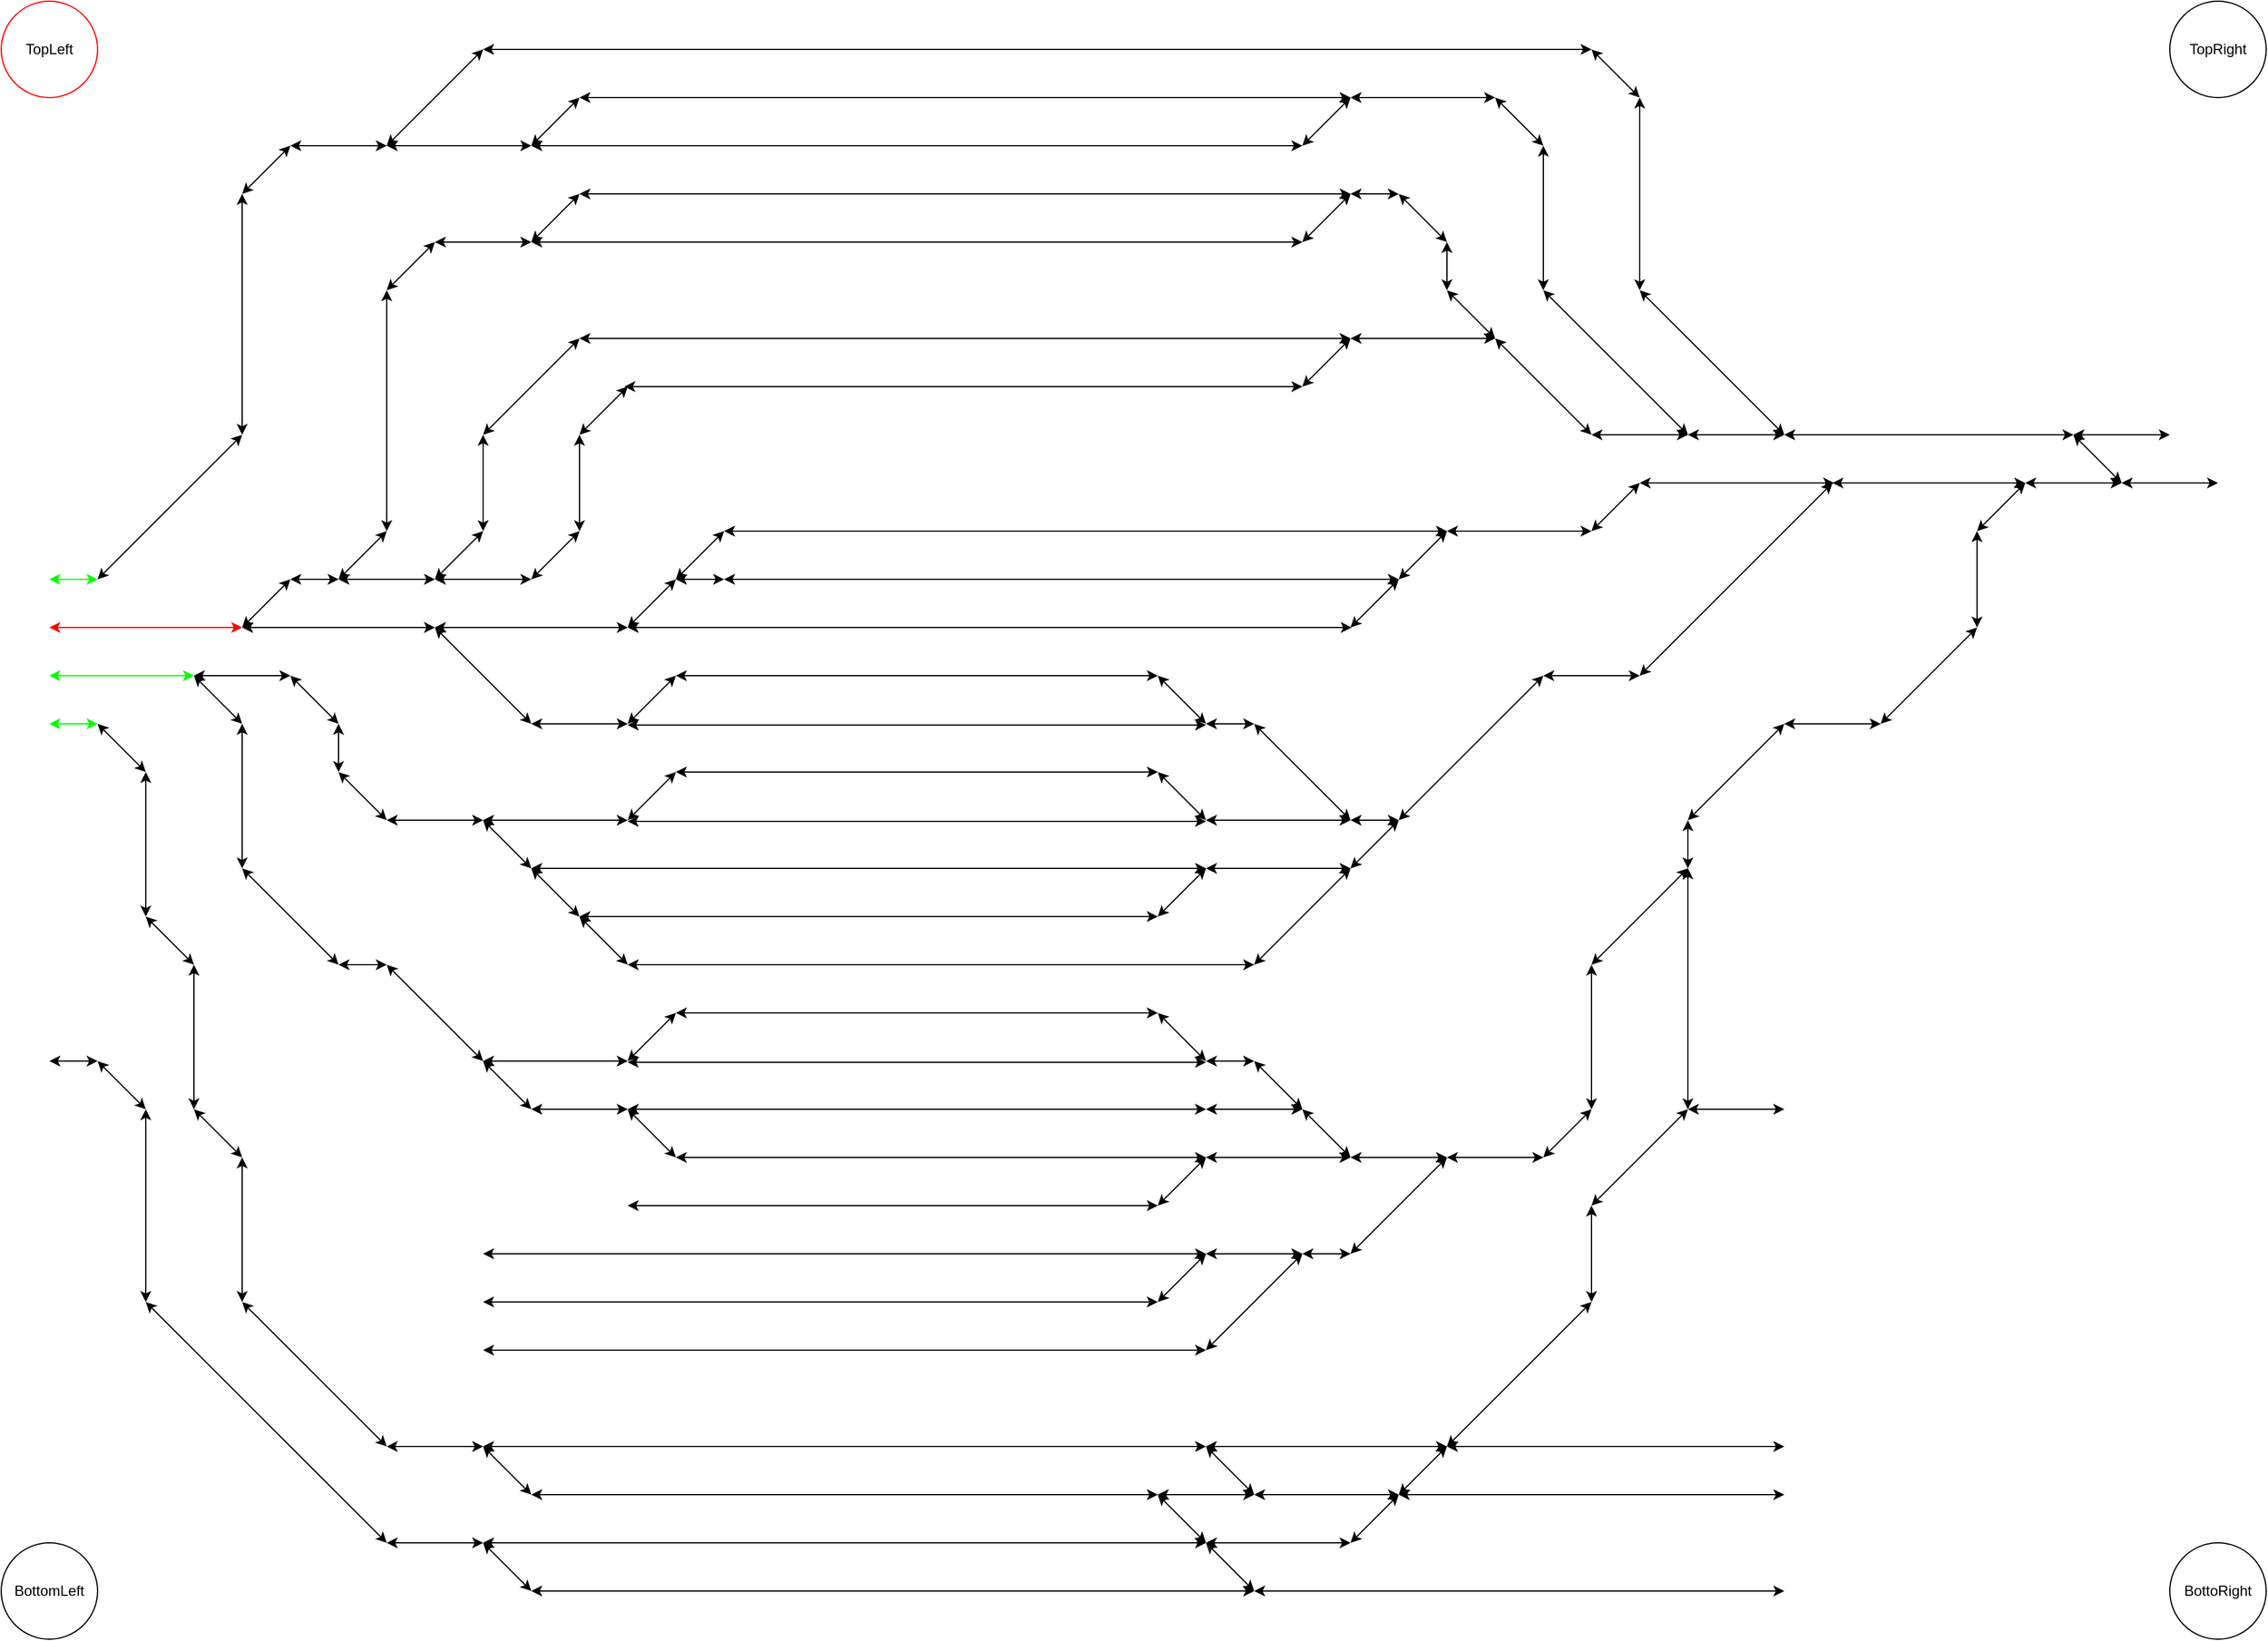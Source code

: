 <mxfile version="24.7.17">
  <diagram name="Page-1" id="6VS4tHse4aSJ-w0RXjDX">
    <mxGraphModel dx="3283" dy="2168" grid="1" gridSize="10" guides="1" tooltips="1" connect="1" arrows="1" fold="1" page="1" pageScale="1" pageWidth="3300" pageHeight="4681" math="0" shadow="0">
      <root>
        <mxCell id="0" />
        <mxCell id="1" parent="0" />
        <mxCell id="3MWkX6Xy3s1bccYpcgpY-1" value="" style="endArrow=classic;startArrow=classic;html=1;rounded=0;strokeColor=#ff0000;" parent="1" edge="1">
          <mxGeometry width="50" height="50" relative="1" as="geometry">
            <mxPoint x="77" y="560" as="sourcePoint" />
            <mxPoint x="237" y="560" as="targetPoint" />
          </mxGeometry>
        </mxCell>
        <mxCell id="3MWkX6Xy3s1bccYpcgpY-3" value="" style="endArrow=classic;startArrow=classic;html=1;rounded=0;" parent="1" edge="1">
          <mxGeometry width="50" height="50" relative="1" as="geometry">
            <mxPoint x="237" y="560" as="sourcePoint" />
            <mxPoint x="397" y="560" as="targetPoint" />
          </mxGeometry>
        </mxCell>
        <mxCell id="3MWkX6Xy3s1bccYpcgpY-4" value="" style="endArrow=classic;startArrow=classic;html=1;rounded=0;" parent="1" edge="1">
          <mxGeometry width="50" height="50" relative="1" as="geometry">
            <mxPoint x="397" y="560" as="sourcePoint" />
            <mxPoint x="557" y="560" as="targetPoint" />
          </mxGeometry>
        </mxCell>
        <mxCell id="3MWkX6Xy3s1bccYpcgpY-5" value="" style="endArrow=classic;startArrow=classic;html=1;rounded=0;" parent="1" edge="1">
          <mxGeometry width="50" height="50" relative="1" as="geometry">
            <mxPoint x="557" y="560" as="sourcePoint" />
            <mxPoint x="1157.919" y="560" as="targetPoint" />
          </mxGeometry>
        </mxCell>
        <mxCell id="3MWkX6Xy3s1bccYpcgpY-6" value="" style="endArrow=classic;startArrow=classic;html=1;rounded=0;" parent="1" edge="1">
          <mxGeometry width="50" height="50" relative="1" as="geometry">
            <mxPoint x="557" y="560" as="sourcePoint" />
            <mxPoint x="597" y="520" as="targetPoint" />
          </mxGeometry>
        </mxCell>
        <mxCell id="3MWkX6Xy3s1bccYpcgpY-7" value="" style="endArrow=classic;startArrow=classic;html=1;rounded=0;" parent="1" edge="1">
          <mxGeometry width="50" height="50" relative="1" as="geometry">
            <mxPoint x="597" y="520" as="sourcePoint" />
            <mxPoint x="637" y="520" as="targetPoint" />
          </mxGeometry>
        </mxCell>
        <mxCell id="3MWkX6Xy3s1bccYpcgpY-8" value="" style="endArrow=classic;startArrow=classic;html=1;rounded=0;" parent="1" edge="1">
          <mxGeometry width="50" height="50" relative="1" as="geometry">
            <mxPoint x="637" y="520" as="sourcePoint" />
            <mxPoint x="1197" y="520" as="targetPoint" />
          </mxGeometry>
        </mxCell>
        <mxCell id="3MWkX6Xy3s1bccYpcgpY-9" value="" style="endArrow=classic;startArrow=classic;html=1;rounded=0;" parent="1" edge="1">
          <mxGeometry width="50" height="50" relative="1" as="geometry">
            <mxPoint x="1197" y="520" as="sourcePoint" />
            <mxPoint x="1237" y="480" as="targetPoint" />
          </mxGeometry>
        </mxCell>
        <mxCell id="3MWkX6Xy3s1bccYpcgpY-10" value="" style="endArrow=classic;startArrow=classic;html=1;rounded=0;" parent="1" edge="1">
          <mxGeometry width="50" height="50" relative="1" as="geometry">
            <mxPoint x="1157" y="560" as="sourcePoint" />
            <mxPoint x="1197" y="520" as="targetPoint" />
          </mxGeometry>
        </mxCell>
        <mxCell id="3MWkX6Xy3s1bccYpcgpY-11" value="" style="endArrow=classic;startArrow=classic;html=1;rounded=0;" parent="1" edge="1">
          <mxGeometry width="50" height="50" relative="1" as="geometry">
            <mxPoint x="597" y="520" as="sourcePoint" />
            <mxPoint x="637" y="480" as="targetPoint" />
          </mxGeometry>
        </mxCell>
        <mxCell id="3MWkX6Xy3s1bccYpcgpY-12" value="" style="endArrow=classic;startArrow=classic;html=1;rounded=0;" parent="1" edge="1">
          <mxGeometry width="50" height="50" relative="1" as="geometry">
            <mxPoint x="637" y="480" as="sourcePoint" />
            <mxPoint x="1237" y="480" as="targetPoint" />
          </mxGeometry>
        </mxCell>
        <mxCell id="3MWkX6Xy3s1bccYpcgpY-13" value="" style="endArrow=classic;startArrow=classic;html=1;rounded=0;" parent="1" edge="1">
          <mxGeometry width="50" height="50" relative="1" as="geometry">
            <mxPoint x="1237" y="480" as="sourcePoint" />
            <mxPoint x="1357" y="480" as="targetPoint" />
          </mxGeometry>
        </mxCell>
        <mxCell id="3MWkX6Xy3s1bccYpcgpY-14" value="" style="endArrow=classic;startArrow=classic;html=1;rounded=0;" parent="1" edge="1">
          <mxGeometry width="50" height="50" relative="1" as="geometry">
            <mxPoint x="1357" y="480" as="sourcePoint" />
            <mxPoint x="1397" y="440" as="targetPoint" />
          </mxGeometry>
        </mxCell>
        <mxCell id="3MWkX6Xy3s1bccYpcgpY-15" value="" style="endArrow=classic;startArrow=classic;html=1;rounded=0;" parent="1" edge="1">
          <mxGeometry width="50" height="50" relative="1" as="geometry">
            <mxPoint x="1397" y="440" as="sourcePoint" />
            <mxPoint x="1558.379" y="440" as="targetPoint" />
          </mxGeometry>
        </mxCell>
        <mxCell id="3MWkX6Xy3s1bccYpcgpY-16" value="" style="endArrow=classic;startArrow=classic;html=1;rounded=0;" parent="1" edge="1">
          <mxGeometry width="50" height="50" relative="1" as="geometry">
            <mxPoint x="1557" y="440" as="sourcePoint" />
            <mxPoint x="1717" y="440" as="targetPoint" />
          </mxGeometry>
        </mxCell>
        <mxCell id="3MWkX6Xy3s1bccYpcgpY-17" value="" style="endArrow=classic;startArrow=classic;html=1;rounded=0;" parent="1" edge="1">
          <mxGeometry width="50" height="50" relative="1" as="geometry">
            <mxPoint x="1717" y="440" as="sourcePoint" />
            <mxPoint x="1797" y="440" as="targetPoint" />
          </mxGeometry>
        </mxCell>
        <mxCell id="3MWkX6Xy3s1bccYpcgpY-18" value="" style="endArrow=classic;startArrow=classic;html=1;rounded=0;" parent="1" edge="1">
          <mxGeometry width="50" height="50" relative="1" as="geometry">
            <mxPoint x="1757" y="400" as="sourcePoint" />
            <mxPoint x="1797" y="440" as="targetPoint" />
          </mxGeometry>
        </mxCell>
        <mxCell id="3MWkX6Xy3s1bccYpcgpY-19" value="" style="endArrow=classic;startArrow=classic;html=1;rounded=0;" parent="1" edge="1">
          <mxGeometry width="50" height="50" relative="1" as="geometry">
            <mxPoint x="1517" y="400" as="sourcePoint" />
            <mxPoint x="1757" y="400" as="targetPoint" />
          </mxGeometry>
        </mxCell>
        <mxCell id="3MWkX6Xy3s1bccYpcgpY-20" value="" style="endArrow=classic;startArrow=classic;html=1;rounded=0;" parent="1" edge="1">
          <mxGeometry width="50" height="50" relative="1" as="geometry">
            <mxPoint x="1437" y="400" as="sourcePoint" />
            <mxPoint x="1517" y="400" as="targetPoint" />
          </mxGeometry>
        </mxCell>
        <mxCell id="3MWkX6Xy3s1bccYpcgpY-21" value="" style="endArrow=classic;startArrow=classic;html=1;rounded=0;" parent="1" edge="1">
          <mxGeometry width="50" height="50" relative="1" as="geometry">
            <mxPoint x="1357" y="400" as="sourcePoint" />
            <mxPoint x="1437" y="400" as="targetPoint" />
          </mxGeometry>
        </mxCell>
        <mxCell id="3MWkX6Xy3s1bccYpcgpY-22" value="" style="endArrow=classic;startArrow=classic;html=1;rounded=0;" parent="1" edge="1">
          <mxGeometry width="50" height="50" relative="1" as="geometry">
            <mxPoint x="1277" y="320" as="sourcePoint" />
            <mxPoint x="1357" y="400" as="targetPoint" />
          </mxGeometry>
        </mxCell>
        <mxCell id="3MWkX6Xy3s1bccYpcgpY-23" value="" style="endArrow=classic;startArrow=classic;html=1;rounded=0;" parent="1" edge="1">
          <mxGeometry width="50" height="50" relative="1" as="geometry">
            <mxPoint x="1157" y="320" as="sourcePoint" />
            <mxPoint x="1277" y="320" as="targetPoint" />
          </mxGeometry>
        </mxCell>
        <mxCell id="3MWkX6Xy3s1bccYpcgpY-24" value="" style="endArrow=classic;startArrow=classic;html=1;rounded=0;" parent="1" edge="1">
          <mxGeometry width="50" height="50" relative="1" as="geometry">
            <mxPoint x="1117" y="360" as="sourcePoint" />
            <mxPoint x="1157" y="320" as="targetPoint" />
          </mxGeometry>
        </mxCell>
        <mxCell id="3MWkX6Xy3s1bccYpcgpY-25" value="" style="endArrow=classic;startArrow=classic;html=1;rounded=0;" parent="1" edge="1">
          <mxGeometry width="50" height="50" relative="1" as="geometry">
            <mxPoint x="554.241" y="360" as="sourcePoint" />
            <mxPoint x="1117" y="360" as="targetPoint" />
          </mxGeometry>
        </mxCell>
        <mxCell id="3MWkX6Xy3s1bccYpcgpY-26" value="" style="endArrow=classic;startArrow=classic;html=1;rounded=0;" parent="1" edge="1">
          <mxGeometry width="50" height="50" relative="1" as="geometry">
            <mxPoint x="397" y="520" as="sourcePoint" />
            <mxPoint x="477" y="520" as="targetPoint" />
          </mxGeometry>
        </mxCell>
        <mxCell id="3MWkX6Xy3s1bccYpcgpY-27" value="" style="endArrow=classic;startArrow=classic;html=1;rounded=0;" parent="1" edge="1">
          <mxGeometry width="50" height="50" relative="1" as="geometry">
            <mxPoint x="517" y="400" as="sourcePoint" />
            <mxPoint x="557" y="360" as="targetPoint" />
          </mxGeometry>
        </mxCell>
        <mxCell id="3MWkX6Xy3s1bccYpcgpY-28" value="" style="endArrow=classic;startArrow=classic;html=1;rounded=0;" parent="1" edge="1">
          <mxGeometry width="50" height="50" relative="1" as="geometry">
            <mxPoint x="517" y="320" as="sourcePoint" />
            <mxPoint x="1157" y="320" as="targetPoint" />
          </mxGeometry>
        </mxCell>
        <mxCell id="3MWkX6Xy3s1bccYpcgpY-29" value="" style="endArrow=classic;startArrow=classic;html=1;rounded=0;" parent="1" edge="1">
          <mxGeometry width="50" height="50" relative="1" as="geometry">
            <mxPoint x="477" y="520" as="sourcePoint" />
            <mxPoint x="517" y="480" as="targetPoint" />
          </mxGeometry>
        </mxCell>
        <mxCell id="3MWkX6Xy3s1bccYpcgpY-30" value="" style="endArrow=classic;startArrow=classic;html=1;rounded=0;" parent="1" edge="1">
          <mxGeometry width="50" height="50" relative="1" as="geometry">
            <mxPoint x="517" y="480" as="sourcePoint" />
            <mxPoint x="517" y="400" as="targetPoint" />
          </mxGeometry>
        </mxCell>
        <mxCell id="3MWkX6Xy3s1bccYpcgpY-31" value="" style="endArrow=classic;startArrow=classic;html=1;rounded=0;" parent="1" edge="1">
          <mxGeometry width="50" height="50" relative="1" as="geometry">
            <mxPoint x="397" y="520" as="sourcePoint" />
            <mxPoint x="437" y="480" as="targetPoint" />
          </mxGeometry>
        </mxCell>
        <mxCell id="3MWkX6Xy3s1bccYpcgpY-32" value="" style="endArrow=classic;startArrow=classic;html=1;rounded=0;" parent="1" edge="1">
          <mxGeometry width="50" height="50" relative="1" as="geometry">
            <mxPoint x="437" y="480" as="sourcePoint" />
            <mxPoint x="437" y="400" as="targetPoint" />
          </mxGeometry>
        </mxCell>
        <mxCell id="3MWkX6Xy3s1bccYpcgpY-33" value="" style="endArrow=classic;startArrow=classic;html=1;rounded=0;" parent="1" edge="1">
          <mxGeometry width="50" height="50" relative="1" as="geometry">
            <mxPoint x="437" y="400" as="sourcePoint" />
            <mxPoint x="517" y="320" as="targetPoint" />
          </mxGeometry>
        </mxCell>
        <mxCell id="3MWkX6Xy3s1bccYpcgpY-34" value="" style="endArrow=classic;startArrow=classic;html=1;rounded=0;" parent="1" edge="1">
          <mxGeometry width="50" height="50" relative="1" as="geometry">
            <mxPoint x="317" y="520" as="sourcePoint" />
            <mxPoint x="397" y="520" as="targetPoint" />
          </mxGeometry>
        </mxCell>
        <mxCell id="3MWkX6Xy3s1bccYpcgpY-35" value="" style="endArrow=classic;startArrow=classic;html=1;rounded=0;" parent="1" edge="1">
          <mxGeometry width="50" height="50" relative="1" as="geometry">
            <mxPoint x="1237" y="280" as="sourcePoint" />
            <mxPoint x="1277" y="320" as="targetPoint" />
          </mxGeometry>
        </mxCell>
        <mxCell id="3MWkX6Xy3s1bccYpcgpY-36" value="" style="endArrow=classic;startArrow=classic;html=1;rounded=0;" parent="1" edge="1">
          <mxGeometry width="50" height="50" relative="1" as="geometry">
            <mxPoint x="1237" y="280" as="sourcePoint" />
            <mxPoint x="1237" y="240" as="targetPoint" />
          </mxGeometry>
        </mxCell>
        <mxCell id="3MWkX6Xy3s1bccYpcgpY-37" value="" style="endArrow=classic;startArrow=classic;html=1;rounded=0;" parent="1" edge="1">
          <mxGeometry width="50" height="50" relative="1" as="geometry">
            <mxPoint x="1197" y="200" as="sourcePoint" />
            <mxPoint x="1237" y="240" as="targetPoint" />
          </mxGeometry>
        </mxCell>
        <mxCell id="3MWkX6Xy3s1bccYpcgpY-38" value="" style="endArrow=classic;startArrow=classic;html=1;rounded=0;" parent="1" edge="1">
          <mxGeometry width="50" height="50" relative="1" as="geometry">
            <mxPoint x="1157" y="200" as="sourcePoint" />
            <mxPoint x="1197" y="200" as="targetPoint" />
          </mxGeometry>
        </mxCell>
        <mxCell id="3MWkX6Xy3s1bccYpcgpY-39" value="" style="endArrow=classic;startArrow=classic;html=1;rounded=0;" parent="1" edge="1">
          <mxGeometry width="50" height="50" relative="1" as="geometry">
            <mxPoint x="1117" y="240" as="sourcePoint" />
            <mxPoint x="1157" y="200" as="targetPoint" />
          </mxGeometry>
        </mxCell>
        <mxCell id="3MWkX6Xy3s1bccYpcgpY-40" value="" style="endArrow=classic;startArrow=classic;html=1;rounded=0;" parent="1" edge="1">
          <mxGeometry width="50" height="50" relative="1" as="geometry">
            <mxPoint x="477" y="240" as="sourcePoint" />
            <mxPoint x="1117" y="240" as="targetPoint" />
          </mxGeometry>
        </mxCell>
        <mxCell id="3MWkX6Xy3s1bccYpcgpY-41" value="" style="endArrow=classic;startArrow=classic;html=1;rounded=0;" parent="1" edge="1">
          <mxGeometry width="50" height="50" relative="1" as="geometry">
            <mxPoint x="477" y="240" as="sourcePoint" />
            <mxPoint x="517" y="200" as="targetPoint" />
          </mxGeometry>
        </mxCell>
        <mxCell id="3MWkX6Xy3s1bccYpcgpY-42" value="" style="endArrow=classic;startArrow=classic;html=1;rounded=0;" parent="1" edge="1">
          <mxGeometry width="50" height="50" relative="1" as="geometry">
            <mxPoint x="517" y="200" as="sourcePoint" />
            <mxPoint x="1157" y="200" as="targetPoint" />
          </mxGeometry>
        </mxCell>
        <mxCell id="3MWkX6Xy3s1bccYpcgpY-43" value="" style="endArrow=classic;startArrow=classic;html=1;rounded=0;" parent="1" edge="1">
          <mxGeometry width="50" height="50" relative="1" as="geometry">
            <mxPoint x="397" y="240" as="sourcePoint" />
            <mxPoint x="477" y="240" as="targetPoint" />
          </mxGeometry>
        </mxCell>
        <mxCell id="3MWkX6Xy3s1bccYpcgpY-44" value="" style="endArrow=classic;startArrow=classic;html=1;rounded=0;" parent="1" edge="1">
          <mxGeometry width="50" height="50" relative="1" as="geometry">
            <mxPoint x="357" y="280" as="sourcePoint" />
            <mxPoint x="397" y="240" as="targetPoint" />
          </mxGeometry>
        </mxCell>
        <mxCell id="3MWkX6Xy3s1bccYpcgpY-45" value="" style="endArrow=classic;startArrow=classic;html=1;rounded=0;" parent="1" edge="1">
          <mxGeometry width="50" height="50" relative="1" as="geometry">
            <mxPoint x="357" y="480" as="sourcePoint" />
            <mxPoint x="357" y="280" as="targetPoint" />
          </mxGeometry>
        </mxCell>
        <mxCell id="3MWkX6Xy3s1bccYpcgpY-46" value="" style="endArrow=classic;startArrow=classic;html=1;rounded=0;" parent="1" edge="1">
          <mxGeometry width="50" height="50" relative="1" as="geometry">
            <mxPoint x="317" y="520" as="sourcePoint" />
            <mxPoint x="357" y="480" as="targetPoint" />
          </mxGeometry>
        </mxCell>
        <mxCell id="3MWkX6Xy3s1bccYpcgpY-47" value="" style="endArrow=classic;startArrow=classic;html=1;rounded=0;" parent="1" edge="1">
          <mxGeometry width="50" height="50" relative="1" as="geometry">
            <mxPoint x="277" y="520" as="sourcePoint" />
            <mxPoint x="317" y="520" as="targetPoint" />
          </mxGeometry>
        </mxCell>
        <mxCell id="3MWkX6Xy3s1bccYpcgpY-48" value="" style="endArrow=classic;startArrow=classic;html=1;rounded=0;" parent="1" edge="1">
          <mxGeometry width="50" height="50" relative="1" as="geometry">
            <mxPoint x="237" y="560" as="sourcePoint" />
            <mxPoint x="277" y="520" as="targetPoint" />
          </mxGeometry>
        </mxCell>
        <mxCell id="3MWkX6Xy3s1bccYpcgpY-49" value="" style="endArrow=classic;startArrow=classic;html=1;rounded=0;" parent="1" edge="1">
          <mxGeometry width="50" height="50" relative="1" as="geometry">
            <mxPoint x="1117" y="160" as="sourcePoint" />
            <mxPoint x="1157" y="120" as="targetPoint" />
          </mxGeometry>
        </mxCell>
        <mxCell id="3MWkX6Xy3s1bccYpcgpY-50" value="" style="endArrow=classic;startArrow=classic;html=1;rounded=0;" parent="1" edge="1">
          <mxGeometry width="50" height="50" relative="1" as="geometry">
            <mxPoint x="477" y="160" as="sourcePoint" />
            <mxPoint x="1117" y="160" as="targetPoint" />
          </mxGeometry>
        </mxCell>
        <mxCell id="3MWkX6Xy3s1bccYpcgpY-51" value="" style="endArrow=classic;startArrow=classic;html=1;rounded=0;" parent="1" edge="1">
          <mxGeometry width="50" height="50" relative="1" as="geometry">
            <mxPoint x="477" y="160" as="sourcePoint" />
            <mxPoint x="517" y="120" as="targetPoint" />
          </mxGeometry>
        </mxCell>
        <mxCell id="3MWkX6Xy3s1bccYpcgpY-52" value="" style="endArrow=classic;startArrow=classic;html=1;rounded=0;" parent="1" edge="1">
          <mxGeometry width="50" height="50" relative="1" as="geometry">
            <mxPoint x="517" y="120" as="sourcePoint" />
            <mxPoint x="1157" y="120" as="targetPoint" />
          </mxGeometry>
        </mxCell>
        <mxCell id="3MWkX6Xy3s1bccYpcgpY-53" value="" style="endArrow=classic;startArrow=classic;html=1;rounded=0;" parent="1" edge="1">
          <mxGeometry width="50" height="50" relative="1" as="geometry">
            <mxPoint x="1317" y="280" as="sourcePoint" />
            <mxPoint x="1437" y="400" as="targetPoint" />
          </mxGeometry>
        </mxCell>
        <mxCell id="3MWkX6Xy3s1bccYpcgpY-54" value="" style="endArrow=classic;startArrow=classic;html=1;rounded=0;" parent="1" edge="1">
          <mxGeometry width="50" height="50" relative="1" as="geometry">
            <mxPoint x="1317" y="160" as="sourcePoint" />
            <mxPoint x="1317" y="280" as="targetPoint" />
          </mxGeometry>
        </mxCell>
        <mxCell id="3MWkX6Xy3s1bccYpcgpY-55" value="" style="endArrow=classic;startArrow=classic;html=1;rounded=0;" parent="1" edge="1">
          <mxGeometry width="50" height="50" relative="1" as="geometry">
            <mxPoint x="1277" y="120" as="sourcePoint" />
            <mxPoint x="1317" y="160" as="targetPoint" />
          </mxGeometry>
        </mxCell>
        <mxCell id="3MWkX6Xy3s1bccYpcgpY-56" value="" style="endArrow=classic;startArrow=classic;html=1;rounded=0;" parent="1" edge="1">
          <mxGeometry width="50" height="50" relative="1" as="geometry">
            <mxPoint x="1157" y="120" as="sourcePoint" />
            <mxPoint x="1277" y="120" as="targetPoint" />
          </mxGeometry>
        </mxCell>
        <mxCell id="3MWkX6Xy3s1bccYpcgpY-57" value="" style="endArrow=classic;startArrow=classic;html=1;rounded=0;" parent="1" edge="1">
          <mxGeometry width="50" height="50" relative="1" as="geometry">
            <mxPoint x="357" y="160" as="sourcePoint" />
            <mxPoint x="477" y="160" as="targetPoint" />
          </mxGeometry>
        </mxCell>
        <mxCell id="3MWkX6Xy3s1bccYpcgpY-58" value="" style="endArrow=classic;startArrow=classic;html=1;rounded=0;" parent="1" edge="1">
          <mxGeometry width="50" height="50" relative="1" as="geometry">
            <mxPoint x="357" y="160" as="sourcePoint" />
            <mxPoint x="437" y="80" as="targetPoint" />
          </mxGeometry>
        </mxCell>
        <mxCell id="3MWkX6Xy3s1bccYpcgpY-59" value="" style="endArrow=classic;startArrow=classic;html=1;rounded=0;" parent="1" edge="1">
          <mxGeometry width="50" height="50" relative="1" as="geometry">
            <mxPoint x="437" y="80" as="sourcePoint" />
            <mxPoint x="1357" y="80" as="targetPoint" />
          </mxGeometry>
        </mxCell>
        <mxCell id="3MWkX6Xy3s1bccYpcgpY-60" value="" style="endArrow=classic;startArrow=classic;html=1;rounded=0;" parent="1" edge="1">
          <mxGeometry width="50" height="50" relative="1" as="geometry">
            <mxPoint x="1357" y="80" as="sourcePoint" />
            <mxPoint x="1397" y="120" as="targetPoint" />
          </mxGeometry>
        </mxCell>
        <mxCell id="3MWkX6Xy3s1bccYpcgpY-61" value="" style="endArrow=classic;startArrow=classic;html=1;rounded=0;" parent="1" edge="1">
          <mxGeometry width="50" height="50" relative="1" as="geometry">
            <mxPoint x="1397" y="120" as="sourcePoint" />
            <mxPoint x="1397" y="280" as="targetPoint" />
          </mxGeometry>
        </mxCell>
        <mxCell id="3MWkX6Xy3s1bccYpcgpY-62" value="" style="endArrow=classic;startArrow=classic;html=1;rounded=0;" parent="1" edge="1">
          <mxGeometry width="50" height="50" relative="1" as="geometry">
            <mxPoint x="1397" y="280" as="sourcePoint" />
            <mxPoint x="1517" y="400" as="targetPoint" />
          </mxGeometry>
        </mxCell>
        <mxCell id="3MWkX6Xy3s1bccYpcgpY-63" value="" style="endArrow=classic;startArrow=classic;html=1;rounded=0;" parent="1" edge="1">
          <mxGeometry width="50" height="50" relative="1" as="geometry">
            <mxPoint x="277" y="160" as="sourcePoint" />
            <mxPoint x="357" y="160" as="targetPoint" />
          </mxGeometry>
        </mxCell>
        <mxCell id="3MWkX6Xy3s1bccYpcgpY-64" value="" style="endArrow=classic;startArrow=classic;html=1;rounded=0;" parent="1" edge="1">
          <mxGeometry width="50" height="50" relative="1" as="geometry">
            <mxPoint x="237" y="200" as="sourcePoint" />
            <mxPoint x="277" y="160" as="targetPoint" />
          </mxGeometry>
        </mxCell>
        <mxCell id="3MWkX6Xy3s1bccYpcgpY-65" value="" style="endArrow=classic;startArrow=classic;html=1;rounded=0;" parent="1" edge="1">
          <mxGeometry width="50" height="50" relative="1" as="geometry">
            <mxPoint x="237" y="400" as="sourcePoint" />
            <mxPoint x="237" y="200" as="targetPoint" />
          </mxGeometry>
        </mxCell>
        <mxCell id="3MWkX6Xy3s1bccYpcgpY-66" value="" style="endArrow=classic;startArrow=classic;html=1;rounded=0;strokeColor=#00ff00;" parent="1" edge="1">
          <mxGeometry width="50" height="50" relative="1" as="geometry">
            <mxPoint x="77" y="520" as="sourcePoint" />
            <mxPoint x="117" y="520" as="targetPoint" />
          </mxGeometry>
        </mxCell>
        <mxCell id="3MWkX6Xy3s1bccYpcgpY-67" value="" style="endArrow=classic;startArrow=classic;html=1;rounded=0;" parent="1" edge="1">
          <mxGeometry width="50" height="50" relative="1" as="geometry">
            <mxPoint x="117" y="520" as="sourcePoint" />
            <mxPoint x="237" y="400" as="targetPoint" />
          </mxGeometry>
        </mxCell>
        <mxCell id="3MWkX6Xy3s1bccYpcgpY-68" value="" style="endArrow=classic;startArrow=classic;html=1;rounded=0;" parent="1" edge="1">
          <mxGeometry width="50" height="50" relative="1" as="geometry">
            <mxPoint x="477" y="640" as="sourcePoint" />
            <mxPoint x="397" y="560" as="targetPoint" />
          </mxGeometry>
        </mxCell>
        <mxCell id="3MWkX6Xy3s1bccYpcgpY-69" value="" style="endArrow=classic;startArrow=classic;html=1;rounded=0;" parent="1" edge="1">
          <mxGeometry width="50" height="50" relative="1" as="geometry">
            <mxPoint x="477" y="640" as="sourcePoint" />
            <mxPoint x="557" y="640" as="targetPoint" />
          </mxGeometry>
        </mxCell>
        <mxCell id="3MWkX6Xy3s1bccYpcgpY-70" value="" style="endArrow=classic;startArrow=classic;html=1;rounded=0;" parent="1" edge="1">
          <mxGeometry width="50" height="50" relative="1" as="geometry">
            <mxPoint x="557" y="640" as="sourcePoint" />
            <mxPoint x="597" y="600" as="targetPoint" />
          </mxGeometry>
        </mxCell>
        <mxCell id="3MWkX6Xy3s1bccYpcgpY-71" value="" style="endArrow=classic;startArrow=classic;html=1;rounded=0;" parent="1" edge="1">
          <mxGeometry width="50" height="50" relative="1" as="geometry">
            <mxPoint x="597" y="600" as="sourcePoint" />
            <mxPoint x="997" y="600" as="targetPoint" />
          </mxGeometry>
        </mxCell>
        <mxCell id="3MWkX6Xy3s1bccYpcgpY-72" value="" style="endArrow=classic;startArrow=classic;html=1;rounded=0;" parent="1" edge="1">
          <mxGeometry width="50" height="50" relative="1" as="geometry">
            <mxPoint x="1037" y="640" as="sourcePoint" />
            <mxPoint x="997" y="600" as="targetPoint" />
          </mxGeometry>
        </mxCell>
        <mxCell id="3MWkX6Xy3s1bccYpcgpY-73" value="" style="endArrow=classic;startArrow=classic;html=1;rounded=0;" parent="1" edge="1">
          <mxGeometry width="50" height="50" relative="1" as="geometry">
            <mxPoint x="557" y="641" as="sourcePoint" />
            <mxPoint x="1037" y="641" as="targetPoint" />
          </mxGeometry>
        </mxCell>
        <mxCell id="3MWkX6Xy3s1bccYpcgpY-74" value="" style="endArrow=classic;startArrow=classic;html=1;rounded=0;" parent="1" edge="1">
          <mxGeometry width="50" height="50" relative="1" as="geometry">
            <mxPoint x="1037" y="640" as="sourcePoint" />
            <mxPoint x="1077" y="640" as="targetPoint" />
          </mxGeometry>
        </mxCell>
        <mxCell id="3MWkX6Xy3s1bccYpcgpY-75" value="" style="endArrow=classic;startArrow=classic;html=1;rounded=0;" parent="1" edge="1">
          <mxGeometry width="50" height="50" relative="1" as="geometry">
            <mxPoint x="1077" y="640" as="sourcePoint" />
            <mxPoint x="1157" y="720" as="targetPoint" />
          </mxGeometry>
        </mxCell>
        <mxCell id="3MWkX6Xy3s1bccYpcgpY-76" value="" style="endArrow=classic;startArrow=classic;html=1;rounded=0;" parent="1" edge="1">
          <mxGeometry width="50" height="50" relative="1" as="geometry">
            <mxPoint x="1117" y="1080" as="sourcePoint" />
            <mxPoint x="1157" y="1080" as="targetPoint" />
          </mxGeometry>
        </mxCell>
        <mxCell id="3MWkX6Xy3s1bccYpcgpY-77" value="" style="endArrow=classic;startArrow=classic;html=1;rounded=0;" parent="1" edge="1">
          <mxGeometry width="50" height="50" relative="1" as="geometry">
            <mxPoint x="1197" y="720" as="sourcePoint" />
            <mxPoint x="1317" y="600" as="targetPoint" />
          </mxGeometry>
        </mxCell>
        <mxCell id="3MWkX6Xy3s1bccYpcgpY-78" value="" style="endArrow=classic;startArrow=classic;html=1;rounded=0;" parent="1" edge="1">
          <mxGeometry width="50" height="50" relative="1" as="geometry">
            <mxPoint x="1397" y="600" as="sourcePoint" />
            <mxPoint x="1557" y="440" as="targetPoint" />
          </mxGeometry>
        </mxCell>
        <mxCell id="3MWkX6Xy3s1bccYpcgpY-79" value="" style="endArrow=classic;startArrow=classic;html=1;rounded=0;" parent="1" edge="1">
          <mxGeometry width="50" height="50" relative="1" as="geometry">
            <mxPoint x="1317" y="600" as="sourcePoint" />
            <mxPoint x="1397" y="600" as="targetPoint" />
          </mxGeometry>
        </mxCell>
        <mxCell id="3MWkX6Xy3s1bccYpcgpY-80" value="" style="endArrow=classic;startArrow=classic;html=1;rounded=0;" parent="1" edge="1">
          <mxGeometry width="50" height="50" relative="1" as="geometry">
            <mxPoint x="557" y="720" as="sourcePoint" />
            <mxPoint x="597" y="680" as="targetPoint" />
          </mxGeometry>
        </mxCell>
        <mxCell id="3MWkX6Xy3s1bccYpcgpY-81" value="" style="endArrow=classic;startArrow=classic;html=1;rounded=0;" parent="1" edge="1">
          <mxGeometry width="50" height="50" relative="1" as="geometry">
            <mxPoint x="597" y="680" as="sourcePoint" />
            <mxPoint x="997" y="680" as="targetPoint" />
          </mxGeometry>
        </mxCell>
        <mxCell id="3MWkX6Xy3s1bccYpcgpY-82" value="" style="endArrow=classic;startArrow=classic;html=1;rounded=0;" parent="1" edge="1">
          <mxGeometry width="50" height="50" relative="1" as="geometry">
            <mxPoint x="1037" y="720" as="sourcePoint" />
            <mxPoint x="997" y="680" as="targetPoint" />
          </mxGeometry>
        </mxCell>
        <mxCell id="3MWkX6Xy3s1bccYpcgpY-83" value="" style="endArrow=classic;startArrow=classic;html=1;rounded=0;" parent="1" edge="1">
          <mxGeometry width="50" height="50" relative="1" as="geometry">
            <mxPoint x="557" y="721" as="sourcePoint" />
            <mxPoint x="1037" y="721" as="targetPoint" />
          </mxGeometry>
        </mxCell>
        <mxCell id="3MWkX6Xy3s1bccYpcgpY-84" value="" style="endArrow=classic;startArrow=classic;html=1;rounded=0;" parent="1" edge="1">
          <mxGeometry width="50" height="50" relative="1" as="geometry">
            <mxPoint x="1037" y="720" as="sourcePoint" />
            <mxPoint x="1157" y="720" as="targetPoint" />
          </mxGeometry>
        </mxCell>
        <mxCell id="3MWkX6Xy3s1bccYpcgpY-85" value="" style="endArrow=classic;startArrow=classic;html=1;rounded=0;" parent="1" edge="1">
          <mxGeometry width="50" height="50" relative="1" as="geometry">
            <mxPoint x="437" y="720" as="sourcePoint" />
            <mxPoint x="557" y="720" as="targetPoint" />
          </mxGeometry>
        </mxCell>
        <mxCell id="3MWkX6Xy3s1bccYpcgpY-86" value="" style="endArrow=classic;startArrow=classic;html=1;rounded=0;" parent="1" edge="1">
          <mxGeometry width="50" height="50" relative="1" as="geometry">
            <mxPoint x="437" y="720" as="sourcePoint" />
            <mxPoint x="477" y="760" as="targetPoint" />
          </mxGeometry>
        </mxCell>
        <mxCell id="3MWkX6Xy3s1bccYpcgpY-87" value="" style="endArrow=classic;startArrow=classic;html=1;rounded=0;" parent="1" edge="1">
          <mxGeometry width="50" height="50" relative="1" as="geometry">
            <mxPoint x="477" y="760" as="sourcePoint" />
            <mxPoint x="1037" y="760" as="targetPoint" />
          </mxGeometry>
        </mxCell>
        <mxCell id="3MWkX6Xy3s1bccYpcgpY-88" value="" style="endArrow=classic;startArrow=classic;html=1;rounded=0;" parent="1" edge="1">
          <mxGeometry width="50" height="50" relative="1" as="geometry">
            <mxPoint x="1037" y="760" as="sourcePoint" />
            <mxPoint x="1157" y="760" as="targetPoint" />
          </mxGeometry>
        </mxCell>
        <mxCell id="3MWkX6Xy3s1bccYpcgpY-89" value="" style="endArrow=classic;startArrow=classic;html=1;rounded=0;" parent="1" edge="1">
          <mxGeometry width="50" height="50" relative="1" as="geometry">
            <mxPoint x="1157" y="760" as="sourcePoint" />
            <mxPoint x="1197" y="720" as="targetPoint" />
          </mxGeometry>
        </mxCell>
        <mxCell id="3MWkX6Xy3s1bccYpcgpY-90" value="" style="endArrow=classic;startArrow=classic;html=1;rounded=0;" parent="1" edge="1">
          <mxGeometry width="50" height="50" relative="1" as="geometry">
            <mxPoint x="997" y="800" as="sourcePoint" />
            <mxPoint x="1037" y="760" as="targetPoint" />
          </mxGeometry>
        </mxCell>
        <mxCell id="3MWkX6Xy3s1bccYpcgpY-93" value="" style="endArrow=classic;startArrow=classic;html=1;rounded=0;" parent="1" edge="1">
          <mxGeometry width="50" height="50" relative="1" as="geometry">
            <mxPoint x="517" y="800" as="sourcePoint" />
            <mxPoint x="997" y="800" as="targetPoint" />
          </mxGeometry>
        </mxCell>
        <mxCell id="3MWkX6Xy3s1bccYpcgpY-94" value="" style="endArrow=classic;startArrow=classic;html=1;rounded=0;" parent="1" edge="1">
          <mxGeometry width="50" height="50" relative="1" as="geometry">
            <mxPoint x="477" y="760" as="sourcePoint" />
            <mxPoint x="517" y="800" as="targetPoint" />
          </mxGeometry>
        </mxCell>
        <mxCell id="3MWkX6Xy3s1bccYpcgpY-95" value="" style="endArrow=classic;startArrow=classic;html=1;rounded=0;" parent="1" edge="1">
          <mxGeometry width="50" height="50" relative="1" as="geometry">
            <mxPoint x="517" y="800" as="sourcePoint" />
            <mxPoint x="557" y="840" as="targetPoint" />
          </mxGeometry>
        </mxCell>
        <mxCell id="3MWkX6Xy3s1bccYpcgpY-96" value="" style="endArrow=classic;startArrow=classic;html=1;rounded=0;" parent="1" edge="1">
          <mxGeometry width="50" height="50" relative="1" as="geometry">
            <mxPoint x="557" y="840" as="sourcePoint" />
            <mxPoint x="1077" y="840" as="targetPoint" />
          </mxGeometry>
        </mxCell>
        <mxCell id="3MWkX6Xy3s1bccYpcgpY-97" value="" style="endArrow=classic;startArrow=classic;html=1;rounded=0;" parent="1" edge="1">
          <mxGeometry width="50" height="50" relative="1" as="geometry">
            <mxPoint x="1077" y="840" as="sourcePoint" />
            <mxPoint x="1157" y="760" as="targetPoint" />
          </mxGeometry>
        </mxCell>
        <mxCell id="3MWkX6Xy3s1bccYpcgpY-98" value="" style="endArrow=classic;startArrow=classic;html=1;rounded=0;" parent="1" edge="1">
          <mxGeometry width="50" height="50" relative="1" as="geometry">
            <mxPoint x="357" y="720" as="sourcePoint" />
            <mxPoint x="437" y="720" as="targetPoint" />
          </mxGeometry>
        </mxCell>
        <mxCell id="3MWkX6Xy3s1bccYpcgpY-99" value="" style="endArrow=classic;startArrow=classic;html=1;rounded=0;" parent="1" edge="1">
          <mxGeometry width="50" height="50" relative="1" as="geometry">
            <mxPoint x="317" y="680" as="sourcePoint" />
            <mxPoint x="357" y="720" as="targetPoint" />
          </mxGeometry>
        </mxCell>
        <mxCell id="3MWkX6Xy3s1bccYpcgpY-100" value="" style="endArrow=classic;startArrow=classic;html=1;rounded=0;" parent="1" edge="1">
          <mxGeometry width="50" height="50" relative="1" as="geometry">
            <mxPoint x="317" y="680" as="sourcePoint" />
            <mxPoint x="317" y="640" as="targetPoint" />
          </mxGeometry>
        </mxCell>
        <mxCell id="3MWkX6Xy3s1bccYpcgpY-101" value="" style="endArrow=classic;startArrow=classic;html=1;rounded=0;" parent="1" edge="1">
          <mxGeometry width="50" height="50" relative="1" as="geometry">
            <mxPoint x="277" y="600" as="sourcePoint" />
            <mxPoint x="317" y="640" as="targetPoint" />
          </mxGeometry>
        </mxCell>
        <mxCell id="3MWkX6Xy3s1bccYpcgpY-102" value="" style="endArrow=classic;startArrow=classic;html=1;rounded=0;strokeColor=#00ff00;" parent="1" edge="1">
          <mxGeometry width="50" height="50" relative="1" as="geometry">
            <mxPoint x="77" y="600" as="sourcePoint" />
            <mxPoint x="197" y="600" as="targetPoint" />
          </mxGeometry>
        </mxCell>
        <mxCell id="3MWkX6Xy3s1bccYpcgpY-103" value="" style="endArrow=classic;startArrow=classic;html=1;rounded=0;" parent="1" edge="1">
          <mxGeometry width="50" height="50" relative="1" as="geometry">
            <mxPoint x="557" y="920" as="sourcePoint" />
            <mxPoint x="597" y="880" as="targetPoint" />
          </mxGeometry>
        </mxCell>
        <mxCell id="3MWkX6Xy3s1bccYpcgpY-104" value="" style="endArrow=classic;startArrow=classic;html=1;rounded=0;" parent="1" edge="1">
          <mxGeometry width="50" height="50" relative="1" as="geometry">
            <mxPoint x="597" y="880" as="sourcePoint" />
            <mxPoint x="997" y="880" as="targetPoint" />
          </mxGeometry>
        </mxCell>
        <mxCell id="3MWkX6Xy3s1bccYpcgpY-105" value="" style="endArrow=classic;startArrow=classic;html=1;rounded=0;" parent="1" edge="1">
          <mxGeometry width="50" height="50" relative="1" as="geometry">
            <mxPoint x="1037" y="920" as="sourcePoint" />
            <mxPoint x="997" y="880" as="targetPoint" />
          </mxGeometry>
        </mxCell>
        <mxCell id="3MWkX6Xy3s1bccYpcgpY-106" value="" style="endArrow=classic;startArrow=classic;html=1;rounded=0;" parent="1" edge="1">
          <mxGeometry width="50" height="50" relative="1" as="geometry">
            <mxPoint x="557" y="921" as="sourcePoint" />
            <mxPoint x="1037" y="921" as="targetPoint" />
          </mxGeometry>
        </mxCell>
        <mxCell id="3MWkX6Xy3s1bccYpcgpY-107" value="" style="endArrow=classic;startArrow=classic;html=1;rounded=0;" parent="1" edge="1">
          <mxGeometry width="50" height="50" relative="1" as="geometry">
            <mxPoint x="437" y="920" as="sourcePoint" />
            <mxPoint x="557" y="920" as="targetPoint" />
          </mxGeometry>
        </mxCell>
        <mxCell id="3MWkX6Xy3s1bccYpcgpY-108" value="" style="endArrow=classic;startArrow=classic;html=1;rounded=0;" parent="1" edge="1">
          <mxGeometry width="50" height="50" relative="1" as="geometry">
            <mxPoint x="437" y="920" as="sourcePoint" />
            <mxPoint x="477" y="960" as="targetPoint" />
          </mxGeometry>
        </mxCell>
        <mxCell id="3MWkX6Xy3s1bccYpcgpY-109" value="" style="endArrow=classic;startArrow=classic;html=1;rounded=0;" parent="1" edge="1">
          <mxGeometry width="50" height="50" relative="1" as="geometry">
            <mxPoint x="557" y="960" as="sourcePoint" />
            <mxPoint x="1037" y="960" as="targetPoint" />
          </mxGeometry>
        </mxCell>
        <mxCell id="3MWkX6Xy3s1bccYpcgpY-111" value="" style="endArrow=classic;startArrow=classic;html=1;rounded=0;" parent="1" edge="1">
          <mxGeometry width="50" height="50" relative="1" as="geometry">
            <mxPoint x="597" y="1000" as="sourcePoint" />
            <mxPoint x="1037" y="1000" as="targetPoint" />
          </mxGeometry>
        </mxCell>
        <mxCell id="3MWkX6Xy3s1bccYpcgpY-112" value="" style="endArrow=classic;startArrow=classic;html=1;rounded=0;" parent="1" edge="1">
          <mxGeometry width="50" height="50" relative="1" as="geometry">
            <mxPoint x="557" y="960" as="sourcePoint" />
            <mxPoint x="597" y="1000" as="targetPoint" />
          </mxGeometry>
        </mxCell>
        <mxCell id="3MWkX6Xy3s1bccYpcgpY-115" value="" style="endArrow=classic;startArrow=classic;html=1;rounded=0;" parent="1" edge="1">
          <mxGeometry width="50" height="50" relative="1" as="geometry">
            <mxPoint x="1037" y="920" as="sourcePoint" />
            <mxPoint x="1077" y="920" as="targetPoint" />
          </mxGeometry>
        </mxCell>
        <mxCell id="3MWkX6Xy3s1bccYpcgpY-116" value="" style="endArrow=classic;startArrow=classic;html=1;rounded=0;" parent="1" edge="1">
          <mxGeometry width="50" height="50" relative="1" as="geometry">
            <mxPoint x="1077" y="920" as="sourcePoint" />
            <mxPoint x="1117" y="960" as="targetPoint" />
          </mxGeometry>
        </mxCell>
        <mxCell id="3MWkX6Xy3s1bccYpcgpY-121" value="" style="endArrow=classic;startArrow=classic;html=1;rounded=0;" parent="1" edge="1">
          <mxGeometry width="50" height="50" relative="1" as="geometry">
            <mxPoint x="477" y="960" as="sourcePoint" />
            <mxPoint x="557" y="960" as="targetPoint" />
          </mxGeometry>
        </mxCell>
        <mxCell id="3MWkX6Xy3s1bccYpcgpY-122" value="" style="endArrow=classic;startArrow=classic;html=1;rounded=0;" parent="1" edge="1">
          <mxGeometry width="50" height="50" relative="1" as="geometry">
            <mxPoint x="1037" y="960" as="sourcePoint" />
            <mxPoint x="1117" y="960" as="targetPoint" />
          </mxGeometry>
        </mxCell>
        <mxCell id="3MWkX6Xy3s1bccYpcgpY-123" value="" style="endArrow=classic;startArrow=classic;html=1;rounded=0;" parent="1" edge="1">
          <mxGeometry width="50" height="50" relative="1" as="geometry">
            <mxPoint x="997" y="1040" as="sourcePoint" />
            <mxPoint x="1037" y="1000" as="targetPoint" />
          </mxGeometry>
        </mxCell>
        <mxCell id="3MWkX6Xy3s1bccYpcgpY-124" value="" style="endArrow=classic;startArrow=classic;html=1;rounded=0;" parent="1" edge="1">
          <mxGeometry width="50" height="50" relative="1" as="geometry">
            <mxPoint x="1117" y="960" as="sourcePoint" />
            <mxPoint x="1157" y="1000" as="targetPoint" />
          </mxGeometry>
        </mxCell>
        <mxCell id="3MWkX6Xy3s1bccYpcgpY-125" value="" style="endArrow=classic;startArrow=classic;html=1;rounded=0;" parent="1" edge="1">
          <mxGeometry width="50" height="50" relative="1" as="geometry">
            <mxPoint x="1037" y="1000" as="sourcePoint" />
            <mxPoint x="1157" y="1000" as="targetPoint" />
          </mxGeometry>
        </mxCell>
        <mxCell id="3MWkX6Xy3s1bccYpcgpY-126" value="" style="endArrow=classic;startArrow=classic;html=1;rounded=0;" parent="1" edge="1">
          <mxGeometry width="50" height="50" relative="1" as="geometry">
            <mxPoint x="557" y="1040" as="sourcePoint" />
            <mxPoint x="997" y="1040" as="targetPoint" />
          </mxGeometry>
        </mxCell>
        <mxCell id="3MWkX6Xy3s1bccYpcgpY-127" value="" style="endArrow=classic;startArrow=classic;html=1;rounded=0;" parent="1" edge="1">
          <mxGeometry width="50" height="50" relative="1" as="geometry">
            <mxPoint x="197" y="600" as="sourcePoint" />
            <mxPoint x="277" y="600" as="targetPoint" />
          </mxGeometry>
        </mxCell>
        <mxCell id="3MWkX6Xy3s1bccYpcgpY-128" value="" style="endArrow=classic;startArrow=classic;html=1;rounded=0;" parent="1" edge="1">
          <mxGeometry width="50" height="50" relative="1" as="geometry">
            <mxPoint x="197" y="600" as="sourcePoint" />
            <mxPoint x="237" y="640" as="targetPoint" />
          </mxGeometry>
        </mxCell>
        <mxCell id="3MWkX6Xy3s1bccYpcgpY-129" value="" style="endArrow=classic;startArrow=classic;html=1;rounded=0;" parent="1" edge="1">
          <mxGeometry width="50" height="50" relative="1" as="geometry">
            <mxPoint x="237" y="760" as="sourcePoint" />
            <mxPoint x="237" y="640" as="targetPoint" />
          </mxGeometry>
        </mxCell>
        <mxCell id="3MWkX6Xy3s1bccYpcgpY-130" value="" style="endArrow=classic;startArrow=classic;html=1;rounded=0;" parent="1" edge="1">
          <mxGeometry width="50" height="50" relative="1" as="geometry">
            <mxPoint x="317" y="840" as="sourcePoint" />
            <mxPoint x="237" y="760" as="targetPoint" />
          </mxGeometry>
        </mxCell>
        <mxCell id="3MWkX6Xy3s1bccYpcgpY-131" value="" style="endArrow=classic;startArrow=classic;html=1;rounded=0;" parent="1" edge="1">
          <mxGeometry width="50" height="50" relative="1" as="geometry">
            <mxPoint x="437" y="920" as="sourcePoint" />
            <mxPoint x="357" y="840" as="targetPoint" />
          </mxGeometry>
        </mxCell>
        <mxCell id="3MWkX6Xy3s1bccYpcgpY-132" value="" style="endArrow=classic;startArrow=classic;html=1;rounded=0;" parent="1" edge="1">
          <mxGeometry width="50" height="50" relative="1" as="geometry">
            <mxPoint x="317" y="840" as="sourcePoint" />
            <mxPoint x="357" y="840" as="targetPoint" />
          </mxGeometry>
        </mxCell>
        <mxCell id="3MWkX6Xy3s1bccYpcgpY-133" value="" style="endArrow=classic;startArrow=classic;html=1;rounded=0;" parent="1" edge="1">
          <mxGeometry width="50" height="50" relative="1" as="geometry">
            <mxPoint x="437" y="1080" as="sourcePoint" />
            <mxPoint x="1037" y="1080" as="targetPoint" />
          </mxGeometry>
        </mxCell>
        <mxCell id="3MWkX6Xy3s1bccYpcgpY-134" value="" style="endArrow=classic;startArrow=classic;html=1;rounded=0;" parent="1" edge="1">
          <mxGeometry width="50" height="50" relative="1" as="geometry">
            <mxPoint x="997" y="1120" as="sourcePoint" />
            <mxPoint x="1037" y="1080" as="targetPoint" />
          </mxGeometry>
        </mxCell>
        <mxCell id="3MWkX6Xy3s1bccYpcgpY-135" value="" style="endArrow=classic;startArrow=classic;html=1;rounded=0;" parent="1" edge="1">
          <mxGeometry width="50" height="50" relative="1" as="geometry">
            <mxPoint x="437" y="1120" as="sourcePoint" />
            <mxPoint x="997" y="1120" as="targetPoint" />
          </mxGeometry>
        </mxCell>
        <mxCell id="3MWkX6Xy3s1bccYpcgpY-136" value="" style="endArrow=classic;startArrow=classic;html=1;rounded=0;" parent="1" edge="1">
          <mxGeometry width="50" height="50" relative="1" as="geometry">
            <mxPoint x="1037" y="1080" as="sourcePoint" />
            <mxPoint x="1117" y="1080" as="targetPoint" />
          </mxGeometry>
        </mxCell>
        <mxCell id="3MWkX6Xy3s1bccYpcgpY-137" value="" style="endArrow=classic;startArrow=classic;html=1;rounded=0;" parent="1" edge="1">
          <mxGeometry width="50" height="50" relative="1" as="geometry">
            <mxPoint x="1037" y="1160" as="sourcePoint" />
            <mxPoint x="1117" y="1080" as="targetPoint" />
          </mxGeometry>
        </mxCell>
        <mxCell id="3MWkX6Xy3s1bccYpcgpY-138" value="" style="endArrow=classic;startArrow=classic;html=1;rounded=0;" parent="1" edge="1">
          <mxGeometry width="50" height="50" relative="1" as="geometry">
            <mxPoint x="437" y="1160" as="sourcePoint" />
            <mxPoint x="1037" y="1160" as="targetPoint" />
          </mxGeometry>
        </mxCell>
        <mxCell id="3MWkX6Xy3s1bccYpcgpY-139" value="" style="endArrow=classic;startArrow=classic;html=1;rounded=0;" parent="1" edge="1">
          <mxGeometry width="50" height="50" relative="1" as="geometry">
            <mxPoint x="1157" y="1000" as="sourcePoint" />
            <mxPoint x="1237" y="1000" as="targetPoint" />
          </mxGeometry>
        </mxCell>
        <mxCell id="3MWkX6Xy3s1bccYpcgpY-140" value="" style="endArrow=classic;startArrow=classic;html=1;rounded=0;" parent="1" edge="1">
          <mxGeometry width="50" height="50" relative="1" as="geometry">
            <mxPoint x="1157" y="1080" as="sourcePoint" />
            <mxPoint x="1237" y="1000" as="targetPoint" />
          </mxGeometry>
        </mxCell>
        <mxCell id="3MWkX6Xy3s1bccYpcgpY-141" value="" style="endArrow=classic;startArrow=classic;html=1;rounded=0;" parent="1" edge="1">
          <mxGeometry width="50" height="50" relative="1" as="geometry">
            <mxPoint x="1237" y="1000" as="sourcePoint" />
            <mxPoint x="1317" y="1000" as="targetPoint" />
          </mxGeometry>
        </mxCell>
        <mxCell id="3MWkX6Xy3s1bccYpcgpY-142" value="" style="endArrow=classic;startArrow=classic;html=1;rounded=0;" parent="1" edge="1">
          <mxGeometry width="50" height="50" relative="1" as="geometry">
            <mxPoint x="1317" y="1000" as="sourcePoint" />
            <mxPoint x="1357" y="960" as="targetPoint" />
          </mxGeometry>
        </mxCell>
        <mxCell id="3MWkX6Xy3s1bccYpcgpY-143" value="" style="endArrow=classic;startArrow=classic;html=1;rounded=0;" parent="1" edge="1">
          <mxGeometry width="50" height="50" relative="1" as="geometry">
            <mxPoint x="1357" y="960" as="sourcePoint" />
            <mxPoint x="1357" y="840" as="targetPoint" />
          </mxGeometry>
        </mxCell>
        <mxCell id="3MWkX6Xy3s1bccYpcgpY-144" value="" style="endArrow=classic;startArrow=classic;html=1;rounded=0;" parent="1" edge="1">
          <mxGeometry width="50" height="50" relative="1" as="geometry">
            <mxPoint x="1157" y="720" as="sourcePoint" />
            <mxPoint x="1197" y="720" as="targetPoint" />
          </mxGeometry>
        </mxCell>
        <mxCell id="3MWkX6Xy3s1bccYpcgpY-145" value="" style="endArrow=classic;startArrow=classic;html=1;rounded=0;" parent="1" edge="1">
          <mxGeometry width="50" height="50" relative="1" as="geometry">
            <mxPoint x="1797" y="440" as="sourcePoint" />
            <mxPoint x="1877" y="440" as="targetPoint" />
          </mxGeometry>
        </mxCell>
        <mxCell id="3MWkX6Xy3s1bccYpcgpY-146" value="" style="endArrow=classic;startArrow=classic;html=1;rounded=0;" parent="1" edge="1">
          <mxGeometry width="50" height="50" relative="1" as="geometry">
            <mxPoint x="1757" y="400" as="sourcePoint" />
            <mxPoint x="1837" y="400" as="targetPoint" />
          </mxGeometry>
        </mxCell>
        <mxCell id="3MWkX6Xy3s1bccYpcgpY-147" value="" style="endArrow=classic;startArrow=classic;html=1;rounded=0;" parent="1" edge="1">
          <mxGeometry width="50" height="50" relative="1" as="geometry">
            <mxPoint x="1677" y="480" as="sourcePoint" />
            <mxPoint x="1717" y="440" as="targetPoint" />
          </mxGeometry>
        </mxCell>
        <mxCell id="3MWkX6Xy3s1bccYpcgpY-148" value="" style="endArrow=classic;startArrow=classic;html=1;rounded=0;" parent="1" edge="1">
          <mxGeometry width="50" height="50" relative="1" as="geometry">
            <mxPoint x="1677" y="560" as="sourcePoint" />
            <mxPoint x="1677" y="480" as="targetPoint" />
          </mxGeometry>
        </mxCell>
        <mxCell id="3MWkX6Xy3s1bccYpcgpY-149" value="" style="endArrow=classic;startArrow=classic;html=1;rounded=0;" parent="1" edge="1">
          <mxGeometry width="50" height="50" relative="1" as="geometry">
            <mxPoint x="1597" y="640" as="sourcePoint" />
            <mxPoint x="1677" y="560" as="targetPoint" />
          </mxGeometry>
        </mxCell>
        <mxCell id="3MWkX6Xy3s1bccYpcgpY-150" value="" style="endArrow=classic;startArrow=classic;html=1;rounded=0;" parent="1" edge="1">
          <mxGeometry width="50" height="50" relative="1" as="geometry">
            <mxPoint x="1517" y="640" as="sourcePoint" />
            <mxPoint x="1597" y="640" as="targetPoint" />
          </mxGeometry>
        </mxCell>
        <mxCell id="3MWkX6Xy3s1bccYpcgpY-151" value="" style="endArrow=classic;startArrow=classic;html=1;rounded=0;" parent="1" edge="1">
          <mxGeometry width="50" height="50" relative="1" as="geometry">
            <mxPoint x="1437" y="720" as="sourcePoint" />
            <mxPoint x="1517" y="640" as="targetPoint" />
          </mxGeometry>
        </mxCell>
        <mxCell id="3MWkX6Xy3s1bccYpcgpY-152" value="" style="endArrow=classic;startArrow=classic;html=1;rounded=0;" parent="1" edge="1">
          <mxGeometry width="50" height="50" relative="1" as="geometry">
            <mxPoint x="1437" y="760" as="sourcePoint" />
            <mxPoint x="1437" y="720" as="targetPoint" />
          </mxGeometry>
        </mxCell>
        <mxCell id="3MWkX6Xy3s1bccYpcgpY-153" value="" style="endArrow=classic;startArrow=classic;html=1;rounded=0;" parent="1" edge="1">
          <mxGeometry width="50" height="50" relative="1" as="geometry">
            <mxPoint x="1357" y="840" as="sourcePoint" />
            <mxPoint x="1437" y="760" as="targetPoint" />
          </mxGeometry>
        </mxCell>
        <mxCell id="3MWkX6Xy3s1bccYpcgpY-154" value="" style="endArrow=classic;startArrow=classic;html=1;rounded=0;" parent="1" edge="1">
          <mxGeometry width="50" height="50" relative="1" as="geometry">
            <mxPoint x="437" y="1240" as="sourcePoint" />
            <mxPoint x="1037" y="1240" as="targetPoint" />
          </mxGeometry>
        </mxCell>
        <mxCell id="3MWkX6Xy3s1bccYpcgpY-155" value="" style="endArrow=classic;startArrow=classic;html=1;rounded=0;strokeColor=#00ff00;" parent="1" edge="1">
          <mxGeometry width="50" height="50" relative="1" as="geometry">
            <mxPoint x="77" y="640" as="sourcePoint" />
            <mxPoint x="117" y="640" as="targetPoint" />
          </mxGeometry>
        </mxCell>
        <mxCell id="3MWkX6Xy3s1bccYpcgpY-156" value="" style="endArrow=classic;startArrow=classic;html=1;rounded=0;" parent="1" edge="1">
          <mxGeometry width="50" height="50" relative="1" as="geometry">
            <mxPoint x="117" y="640" as="sourcePoint" />
            <mxPoint x="157" y="680" as="targetPoint" />
          </mxGeometry>
        </mxCell>
        <mxCell id="3MWkX6Xy3s1bccYpcgpY-157" value="" style="endArrow=classic;startArrow=classic;html=1;rounded=0;" parent="1" edge="1">
          <mxGeometry width="50" height="50" relative="1" as="geometry">
            <mxPoint x="157" y="800" as="sourcePoint" />
            <mxPoint x="157" y="680" as="targetPoint" />
          </mxGeometry>
        </mxCell>
        <mxCell id="3MWkX6Xy3s1bccYpcgpY-158" value="" style="endArrow=classic;startArrow=classic;html=1;rounded=0;" parent="1" edge="1">
          <mxGeometry width="50" height="50" relative="1" as="geometry">
            <mxPoint x="157" y="800" as="sourcePoint" />
            <mxPoint x="197" y="840" as="targetPoint" />
          </mxGeometry>
        </mxCell>
        <mxCell id="3MWkX6Xy3s1bccYpcgpY-159" value="" style="endArrow=classic;startArrow=classic;html=1;rounded=0;" parent="1" edge="1">
          <mxGeometry width="50" height="50" relative="1" as="geometry">
            <mxPoint x="197" y="960" as="sourcePoint" />
            <mxPoint x="197" y="840" as="targetPoint" />
          </mxGeometry>
        </mxCell>
        <mxCell id="3MWkX6Xy3s1bccYpcgpY-160" value="" style="endArrow=classic;startArrow=classic;html=1;rounded=0;" parent="1" edge="1">
          <mxGeometry width="50" height="50" relative="1" as="geometry">
            <mxPoint x="197" y="960" as="sourcePoint" />
            <mxPoint x="237" y="1000" as="targetPoint" />
          </mxGeometry>
        </mxCell>
        <mxCell id="3MWkX6Xy3s1bccYpcgpY-161" value="" style="endArrow=classic;startArrow=classic;html=1;rounded=0;" parent="1" edge="1">
          <mxGeometry width="50" height="50" relative="1" as="geometry">
            <mxPoint x="237" y="1120" as="sourcePoint" />
            <mxPoint x="237" y="1000" as="targetPoint" />
          </mxGeometry>
        </mxCell>
        <mxCell id="3MWkX6Xy3s1bccYpcgpY-162" value="" style="endArrow=classic;startArrow=classic;html=1;rounded=0;" parent="1" edge="1">
          <mxGeometry width="50" height="50" relative="1" as="geometry">
            <mxPoint x="357" y="1240" as="sourcePoint" />
            <mxPoint x="437" y="1240" as="targetPoint" />
          </mxGeometry>
        </mxCell>
        <mxCell id="3MWkX6Xy3s1bccYpcgpY-163" value="" style="endArrow=classic;startArrow=classic;html=1;rounded=0;" parent="1" edge="1">
          <mxGeometry width="50" height="50" relative="1" as="geometry">
            <mxPoint x="357" y="1240" as="sourcePoint" />
            <mxPoint x="237" y="1120" as="targetPoint" />
          </mxGeometry>
        </mxCell>
        <mxCell id="3MWkX6Xy3s1bccYpcgpY-164" value="" style="endArrow=classic;startArrow=classic;html=1;rounded=0;" parent="1" edge="1">
          <mxGeometry width="50" height="50" relative="1" as="geometry">
            <mxPoint x="437" y="1240" as="sourcePoint" />
            <mxPoint x="477" y="1280" as="targetPoint" />
          </mxGeometry>
        </mxCell>
        <mxCell id="3MWkX6Xy3s1bccYpcgpY-165" value="" style="endArrow=classic;startArrow=classic;html=1;rounded=0;" parent="1" edge="1">
          <mxGeometry width="50" height="50" relative="1" as="geometry">
            <mxPoint x="477" y="1280" as="sourcePoint" />
            <mxPoint x="997" y="1280" as="targetPoint" />
          </mxGeometry>
        </mxCell>
        <mxCell id="3MWkX6Xy3s1bccYpcgpY-166" value="" style="endArrow=classic;startArrow=classic;html=1;rounded=0;" parent="1" edge="1">
          <mxGeometry width="50" height="50" relative="1" as="geometry">
            <mxPoint x="1037" y="1240" as="sourcePoint" />
            <mxPoint x="1077" y="1280" as="targetPoint" />
          </mxGeometry>
        </mxCell>
        <mxCell id="3MWkX6Xy3s1bccYpcgpY-167" value="" style="endArrow=classic;startArrow=classic;html=1;rounded=0;" parent="1" edge="1">
          <mxGeometry width="50" height="50" relative="1" as="geometry">
            <mxPoint x="1037" y="1240" as="sourcePoint" />
            <mxPoint x="1237" y="1240" as="targetPoint" />
          </mxGeometry>
        </mxCell>
        <mxCell id="3MWkX6Xy3s1bccYpcgpY-168" value="" style="endArrow=classic;startArrow=classic;html=1;rounded=0;" parent="1" edge="1">
          <mxGeometry width="50" height="50" relative="1" as="geometry">
            <mxPoint x="1237" y="1240" as="sourcePoint" />
            <mxPoint x="1357" y="1120" as="targetPoint" />
          </mxGeometry>
        </mxCell>
        <mxCell id="3MWkX6Xy3s1bccYpcgpY-169" value="" style="endArrow=classic;startArrow=classic;html=1;rounded=0;" parent="1" edge="1">
          <mxGeometry width="50" height="50" relative="1" as="geometry">
            <mxPoint x="1357" y="1120" as="sourcePoint" />
            <mxPoint x="1357" y="1040" as="targetPoint" />
          </mxGeometry>
        </mxCell>
        <mxCell id="3MWkX6Xy3s1bccYpcgpY-170" value="" style="endArrow=classic;startArrow=classic;html=1;rounded=0;" parent="1" edge="1">
          <mxGeometry width="50" height="50" relative="1" as="geometry">
            <mxPoint x="1357" y="1040" as="sourcePoint" />
            <mxPoint x="1437" y="960" as="targetPoint" />
          </mxGeometry>
        </mxCell>
        <mxCell id="3MWkX6Xy3s1bccYpcgpY-171" value="" style="endArrow=classic;startArrow=classic;html=1;rounded=0;" parent="1" edge="1">
          <mxGeometry width="50" height="50" relative="1" as="geometry">
            <mxPoint x="1437" y="960" as="sourcePoint" />
            <mxPoint x="1437" y="760" as="targetPoint" />
          </mxGeometry>
        </mxCell>
        <mxCell id="3MWkX6Xy3s1bccYpcgpY-172" value="" style="endArrow=classic;startArrow=classic;html=1;rounded=0;" parent="1" edge="1">
          <mxGeometry width="50" height="50" relative="1" as="geometry">
            <mxPoint x="1437" y="960" as="sourcePoint" />
            <mxPoint x="1517" y="960" as="targetPoint" />
          </mxGeometry>
        </mxCell>
        <mxCell id="3MWkX6Xy3s1bccYpcgpY-174" value="" style="endArrow=classic;startArrow=classic;html=1;rounded=0;" parent="1" edge="1">
          <mxGeometry width="50" height="50" relative="1" as="geometry">
            <mxPoint x="997" y="1280" as="sourcePoint" />
            <mxPoint x="1037" y="1320" as="targetPoint" />
          </mxGeometry>
        </mxCell>
        <mxCell id="3MWkX6Xy3s1bccYpcgpY-175" value="" style="endArrow=classic;startArrow=classic;html=1;rounded=0;" parent="1" edge="1">
          <mxGeometry width="50" height="50" relative="1" as="geometry">
            <mxPoint x="997" y="1280" as="sourcePoint" />
            <mxPoint x="1077" y="1280" as="targetPoint" />
          </mxGeometry>
        </mxCell>
        <mxCell id="3MWkX6Xy3s1bccYpcgpY-176" value="" style="endArrow=classic;startArrow=classic;html=1;rounded=0;" parent="1" edge="1">
          <mxGeometry width="50" height="50" relative="1" as="geometry">
            <mxPoint x="1197" y="1280" as="sourcePoint" />
            <mxPoint x="1237" y="1240" as="targetPoint" />
          </mxGeometry>
        </mxCell>
        <mxCell id="3MWkX6Xy3s1bccYpcgpY-177" value="" style="endArrow=classic;startArrow=classic;html=1;rounded=0;" parent="1" edge="1">
          <mxGeometry width="50" height="50" relative="1" as="geometry">
            <mxPoint x="1077" y="1280" as="sourcePoint" />
            <mxPoint x="1197" y="1280" as="targetPoint" />
          </mxGeometry>
        </mxCell>
        <mxCell id="3MWkX6Xy3s1bccYpcgpY-178" value="" style="endArrow=classic;startArrow=classic;html=1;rounded=0;" parent="1" edge="1">
          <mxGeometry width="50" height="50" relative="1" as="geometry">
            <mxPoint x="1237" y="1240" as="sourcePoint" />
            <mxPoint x="1517" y="1240" as="targetPoint" />
          </mxGeometry>
        </mxCell>
        <mxCell id="3MWkX6Xy3s1bccYpcgpY-179" value="" style="endArrow=classic;startArrow=classic;html=1;rounded=0;" parent="1" edge="1">
          <mxGeometry width="50" height="50" relative="1" as="geometry">
            <mxPoint x="1197" y="1280" as="sourcePoint" />
            <mxPoint x="1517" y="1280" as="targetPoint" />
          </mxGeometry>
        </mxCell>
        <mxCell id="3MWkX6Xy3s1bccYpcgpY-180" value="" style="endArrow=classic;startArrow=classic;html=1;rounded=0;" parent="1" edge="1">
          <mxGeometry width="50" height="50" relative="1" as="geometry">
            <mxPoint x="1157" y="1320" as="sourcePoint" />
            <mxPoint x="1197" y="1280" as="targetPoint" />
          </mxGeometry>
        </mxCell>
        <mxCell id="3MWkX6Xy3s1bccYpcgpY-181" value="" style="endArrow=classic;startArrow=classic;html=1;rounded=0;" parent="1" edge="1">
          <mxGeometry width="50" height="50" relative="1" as="geometry">
            <mxPoint x="1037" y="1320" as="sourcePoint" />
            <mxPoint x="1157" y="1320" as="targetPoint" />
          </mxGeometry>
        </mxCell>
        <mxCell id="3MWkX6Xy3s1bccYpcgpY-182" value="" style="endArrow=classic;startArrow=classic;html=1;rounded=0;" parent="1" edge="1">
          <mxGeometry width="50" height="50" relative="1" as="geometry">
            <mxPoint x="1037" y="1320" as="sourcePoint" />
            <mxPoint x="1077" y="1360" as="targetPoint" />
          </mxGeometry>
        </mxCell>
        <mxCell id="3MWkX6Xy3s1bccYpcgpY-183" value="" style="endArrow=classic;startArrow=classic;html=1;rounded=0;" parent="1" edge="1">
          <mxGeometry width="50" height="50" relative="1" as="geometry">
            <mxPoint x="1077" y="1360" as="sourcePoint" />
            <mxPoint x="1517" y="1360" as="targetPoint" />
          </mxGeometry>
        </mxCell>
        <mxCell id="3MWkX6Xy3s1bccYpcgpY-184" value="" style="endArrow=classic;startArrow=classic;html=1;rounded=0;" parent="1" edge="1">
          <mxGeometry width="50" height="50" relative="1" as="geometry">
            <mxPoint x="437" y="1320" as="sourcePoint" />
            <mxPoint x="1037" y="1320" as="targetPoint" />
          </mxGeometry>
        </mxCell>
        <mxCell id="3MWkX6Xy3s1bccYpcgpY-185" value="" style="endArrow=classic;startArrow=classic;html=1;rounded=0;" parent="1" edge="1">
          <mxGeometry width="50" height="50" relative="1" as="geometry">
            <mxPoint x="477" y="1360" as="sourcePoint" />
            <mxPoint x="1077" y="1360" as="targetPoint" />
          </mxGeometry>
        </mxCell>
        <mxCell id="3MWkX6Xy3s1bccYpcgpY-186" value="" style="endArrow=classic;startArrow=classic;html=1;rounded=0;" parent="1" edge="1">
          <mxGeometry width="50" height="50" relative="1" as="geometry">
            <mxPoint x="437" y="1320" as="sourcePoint" />
            <mxPoint x="477" y="1360" as="targetPoint" />
          </mxGeometry>
        </mxCell>
        <mxCell id="3MWkX6Xy3s1bccYpcgpY-187" value="" style="endArrow=classic;startArrow=classic;html=1;rounded=0;" parent="1" edge="1">
          <mxGeometry width="50" height="50" relative="1" as="geometry">
            <mxPoint x="357" y="1320" as="sourcePoint" />
            <mxPoint x="437" y="1320" as="targetPoint" />
          </mxGeometry>
        </mxCell>
        <mxCell id="3MWkX6Xy3s1bccYpcgpY-188" value="" style="endArrow=classic;startArrow=classic;html=1;rounded=0;" parent="1" edge="1">
          <mxGeometry width="50" height="50" relative="1" as="geometry">
            <mxPoint x="357" y="1320" as="sourcePoint" />
            <mxPoint x="157" y="1120" as="targetPoint" />
          </mxGeometry>
        </mxCell>
        <mxCell id="3MWkX6Xy3s1bccYpcgpY-189" value="" style="endArrow=classic;startArrow=classic;html=1;rounded=0;" parent="1" edge="1">
          <mxGeometry width="50" height="50" relative="1" as="geometry">
            <mxPoint x="157" y="1120" as="sourcePoint" />
            <mxPoint x="157" y="960" as="targetPoint" />
          </mxGeometry>
        </mxCell>
        <mxCell id="3MWkX6Xy3s1bccYpcgpY-190" value="" style="endArrow=classic;startArrow=classic;html=1;rounded=0;" parent="1" edge="1">
          <mxGeometry width="50" height="50" relative="1" as="geometry">
            <mxPoint x="117" y="920" as="sourcePoint" />
            <mxPoint x="157" y="960" as="targetPoint" />
          </mxGeometry>
        </mxCell>
        <mxCell id="3MWkX6Xy3s1bccYpcgpY-191" value="" style="endArrow=classic;startArrow=classic;html=1;rounded=0;" parent="1" edge="1">
          <mxGeometry width="50" height="50" relative="1" as="geometry">
            <mxPoint x="77" y="920" as="sourcePoint" />
            <mxPoint x="117" y="920" as="targetPoint" />
          </mxGeometry>
        </mxCell>
        <mxCell id="gZCIxo2phJJ8l8sbqxK4-1" value="TopLeft" style="ellipse;whiteSpace=wrap;html=1;aspect=fixed;strokeColor=#ff0000;" parent="1" vertex="1">
          <mxGeometry x="37" y="40" width="80" height="80" as="geometry" />
        </mxCell>
        <mxCell id="gZCIxo2phJJ8l8sbqxK4-2" value="BottomLeft" style="ellipse;whiteSpace=wrap;html=1;aspect=fixed;" parent="1" vertex="1">
          <mxGeometry x="37" y="1320" width="80" height="80" as="geometry" />
        </mxCell>
        <mxCell id="gZCIxo2phJJ8l8sbqxK4-3" value="TopRight" style="ellipse;whiteSpace=wrap;html=1;aspect=fixed;" parent="1" vertex="1">
          <mxGeometry x="1837" y="40" width="80" height="80" as="geometry" />
        </mxCell>
        <mxCell id="gZCIxo2phJJ8l8sbqxK4-4" value="BottoRight" style="ellipse;whiteSpace=wrap;html=1;aspect=fixed;" parent="1" vertex="1">
          <mxGeometry x="1837" y="1320" width="80" height="80" as="geometry" />
        </mxCell>
      </root>
    </mxGraphModel>
  </diagram>
</mxfile>
